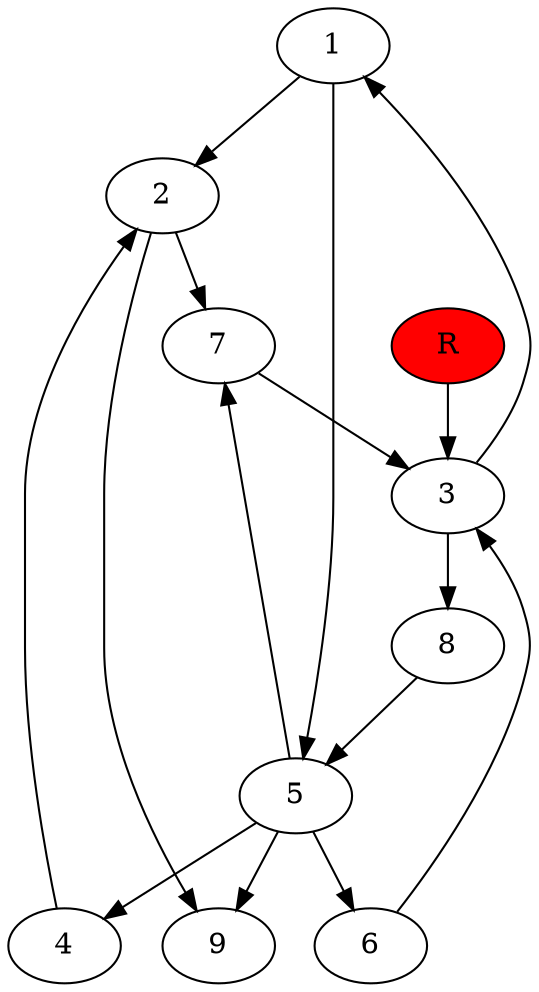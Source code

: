 digraph prb53182 {
	1
	2
	3
	4
	5
	6
	7
	8
	R [fillcolor="#ff0000" style=filled]
	1 -> 2
	1 -> 5
	2 -> 7
	2 -> 9
	3 -> 1
	3 -> 8
	4 -> 2
	5 -> 4
	5 -> 6
	5 -> 7
	5 -> 9
	6 -> 3
	7 -> 3
	8 -> 5
	R -> 3
}
